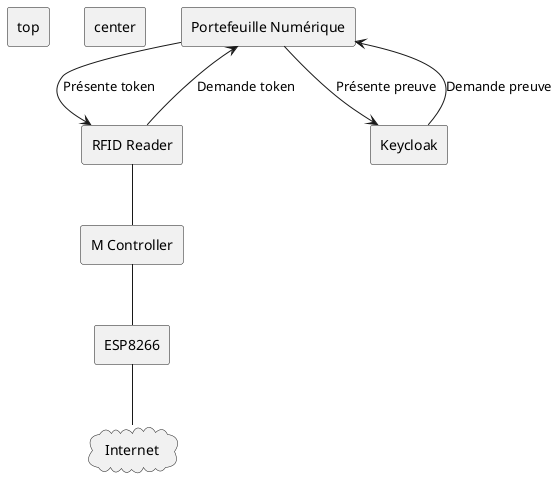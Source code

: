 @startuml
agent "Portefeuille Numérique" as wallet
agent "RFID Reader" as reader
agent "M Controller" as controller
agent ESP8266
agent Keycloak
cloud Internet

'**************
'DÉFINITION DES LIENS
'**************
rectangle top {
wallet --> reader : "Présente token"
reader --> wallet : "Demande token"
reader -- controller
controller -- ESP8266
ESP8266 -- Internet
}

rectangle center {
wallet --> Keycloak : "Présente preuve"
Keycloak --> wallet : "Demande preuve"

}


@enduml